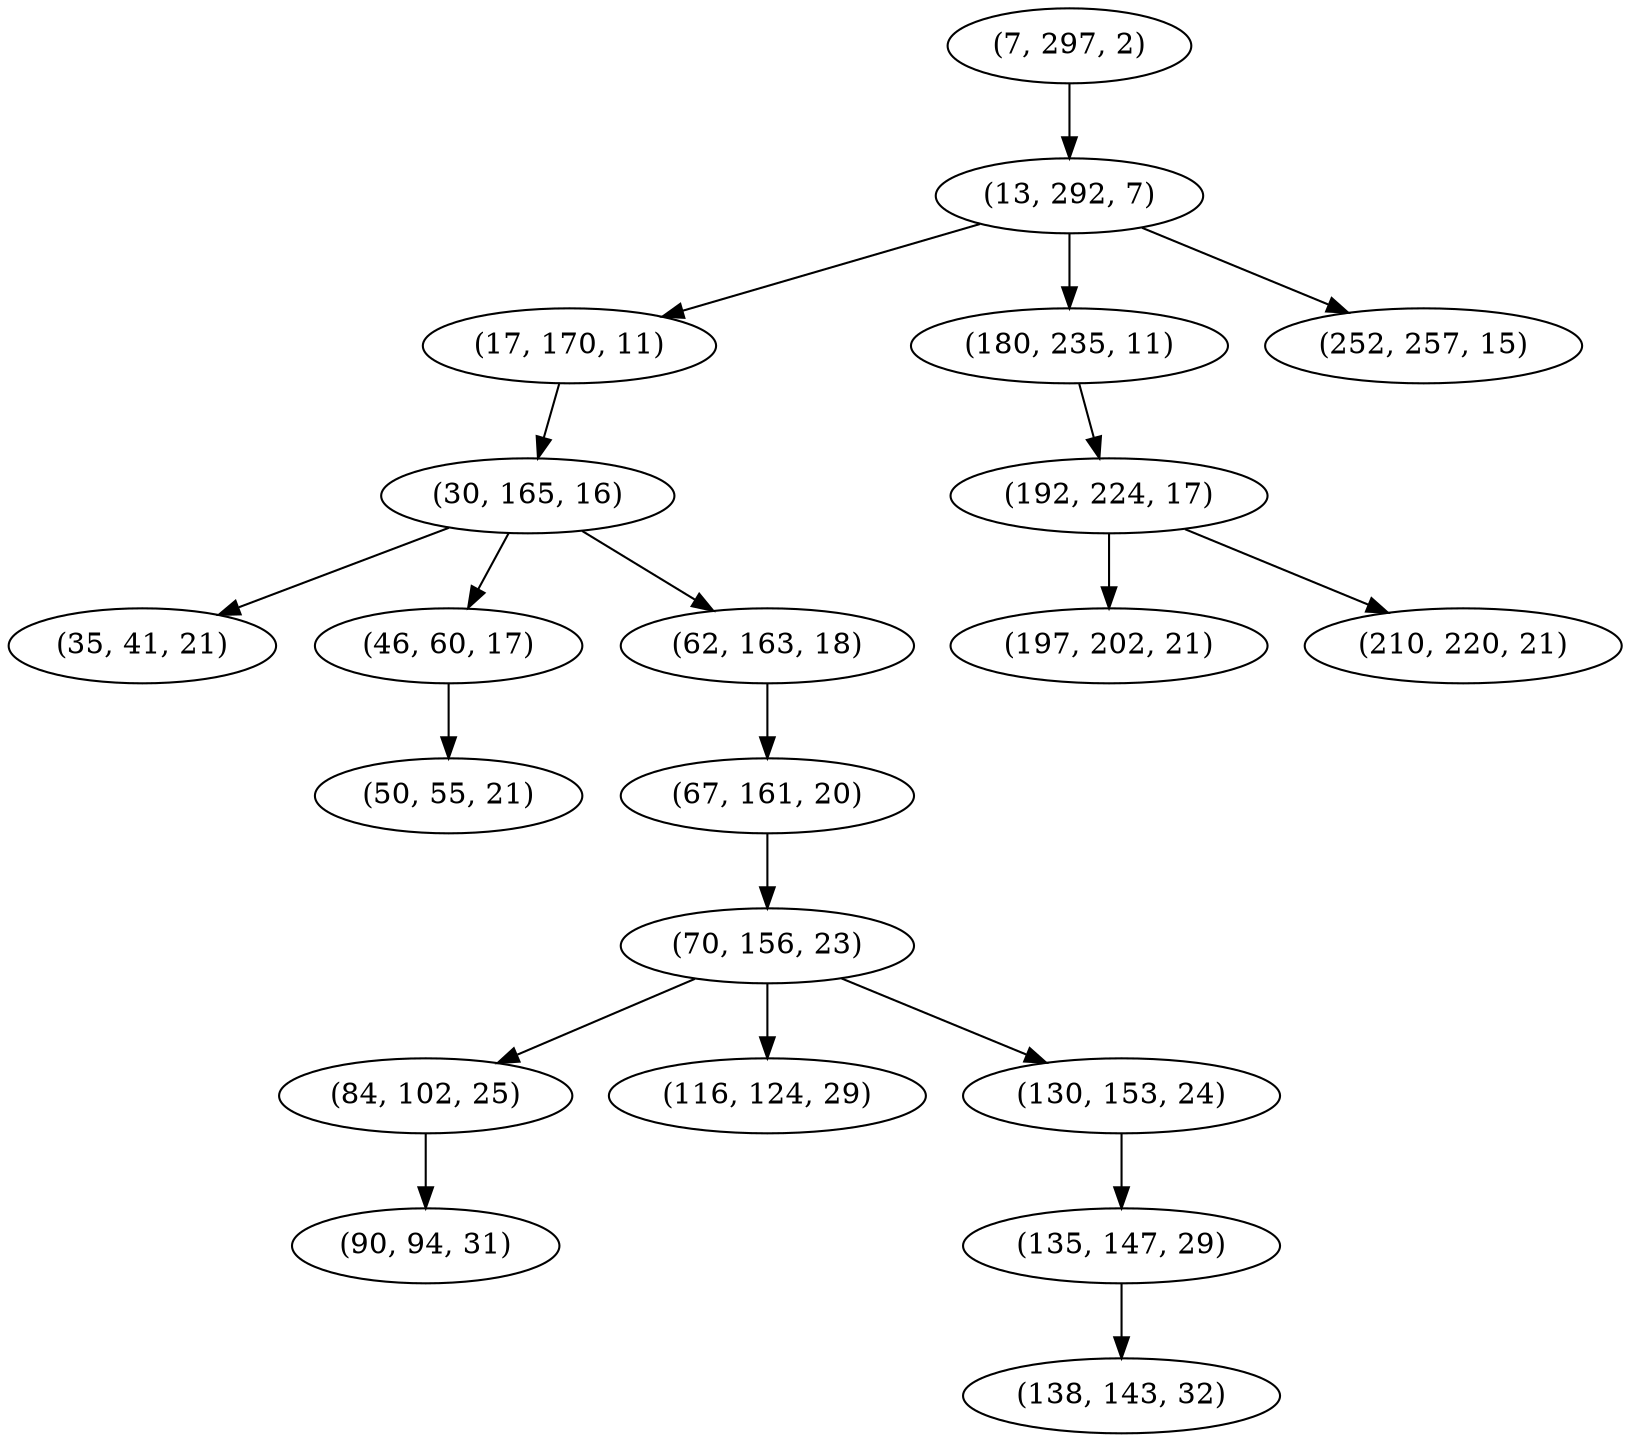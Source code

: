 digraph tree {
    "(7, 297, 2)";
    "(13, 292, 7)";
    "(17, 170, 11)";
    "(30, 165, 16)";
    "(35, 41, 21)";
    "(46, 60, 17)";
    "(50, 55, 21)";
    "(62, 163, 18)";
    "(67, 161, 20)";
    "(70, 156, 23)";
    "(84, 102, 25)";
    "(90, 94, 31)";
    "(116, 124, 29)";
    "(130, 153, 24)";
    "(135, 147, 29)";
    "(138, 143, 32)";
    "(180, 235, 11)";
    "(192, 224, 17)";
    "(197, 202, 21)";
    "(210, 220, 21)";
    "(252, 257, 15)";
    "(7, 297, 2)" -> "(13, 292, 7)";
    "(13, 292, 7)" -> "(17, 170, 11)";
    "(13, 292, 7)" -> "(180, 235, 11)";
    "(13, 292, 7)" -> "(252, 257, 15)";
    "(17, 170, 11)" -> "(30, 165, 16)";
    "(30, 165, 16)" -> "(35, 41, 21)";
    "(30, 165, 16)" -> "(46, 60, 17)";
    "(30, 165, 16)" -> "(62, 163, 18)";
    "(46, 60, 17)" -> "(50, 55, 21)";
    "(62, 163, 18)" -> "(67, 161, 20)";
    "(67, 161, 20)" -> "(70, 156, 23)";
    "(70, 156, 23)" -> "(84, 102, 25)";
    "(70, 156, 23)" -> "(116, 124, 29)";
    "(70, 156, 23)" -> "(130, 153, 24)";
    "(84, 102, 25)" -> "(90, 94, 31)";
    "(130, 153, 24)" -> "(135, 147, 29)";
    "(135, 147, 29)" -> "(138, 143, 32)";
    "(180, 235, 11)" -> "(192, 224, 17)";
    "(192, 224, 17)" -> "(197, 202, 21)";
    "(192, 224, 17)" -> "(210, 220, 21)";
}

